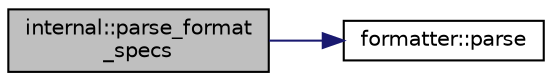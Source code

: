 digraph "internal::parse_format_specs"
{
  edge [fontname="Helvetica",fontsize="10",labelfontname="Helvetica",labelfontsize="10"];
  node [fontname="Helvetica",fontsize="10",shape=record];
  rankdir="LR";
  Node1 [label="internal::parse_format\l_specs",height=0.2,width=0.4,color="black", fillcolor="grey75", style="filled" fontcolor="black"];
  Node1 -> Node2 [color="midnightblue",fontsize="10",style="solid",fontname="Helvetica"];
  Node2 [label="formatter::parse",height=0.2,width=0.4,color="black", fillcolor="white", style="filled",URL="$structformatter.html#ab38951e604996ba856509a99ddb5c50a"];
}

